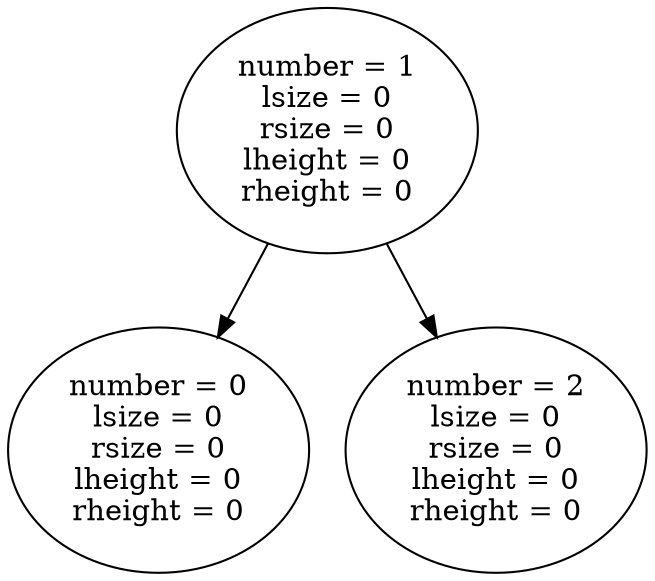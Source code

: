 digraph graphname {
1 [label="number = 1
lsize = 0
rsize = 0
lheight = 0
rheight = 0
"]
1 -> 0;
0 [label="number = 0
lsize = 0
rsize = 0
lheight = 0
rheight = 0
"]
1 -> 2;
2 [label="number = 2
lsize = 0
rsize = 0
lheight = 0
rheight = 0
"]
}